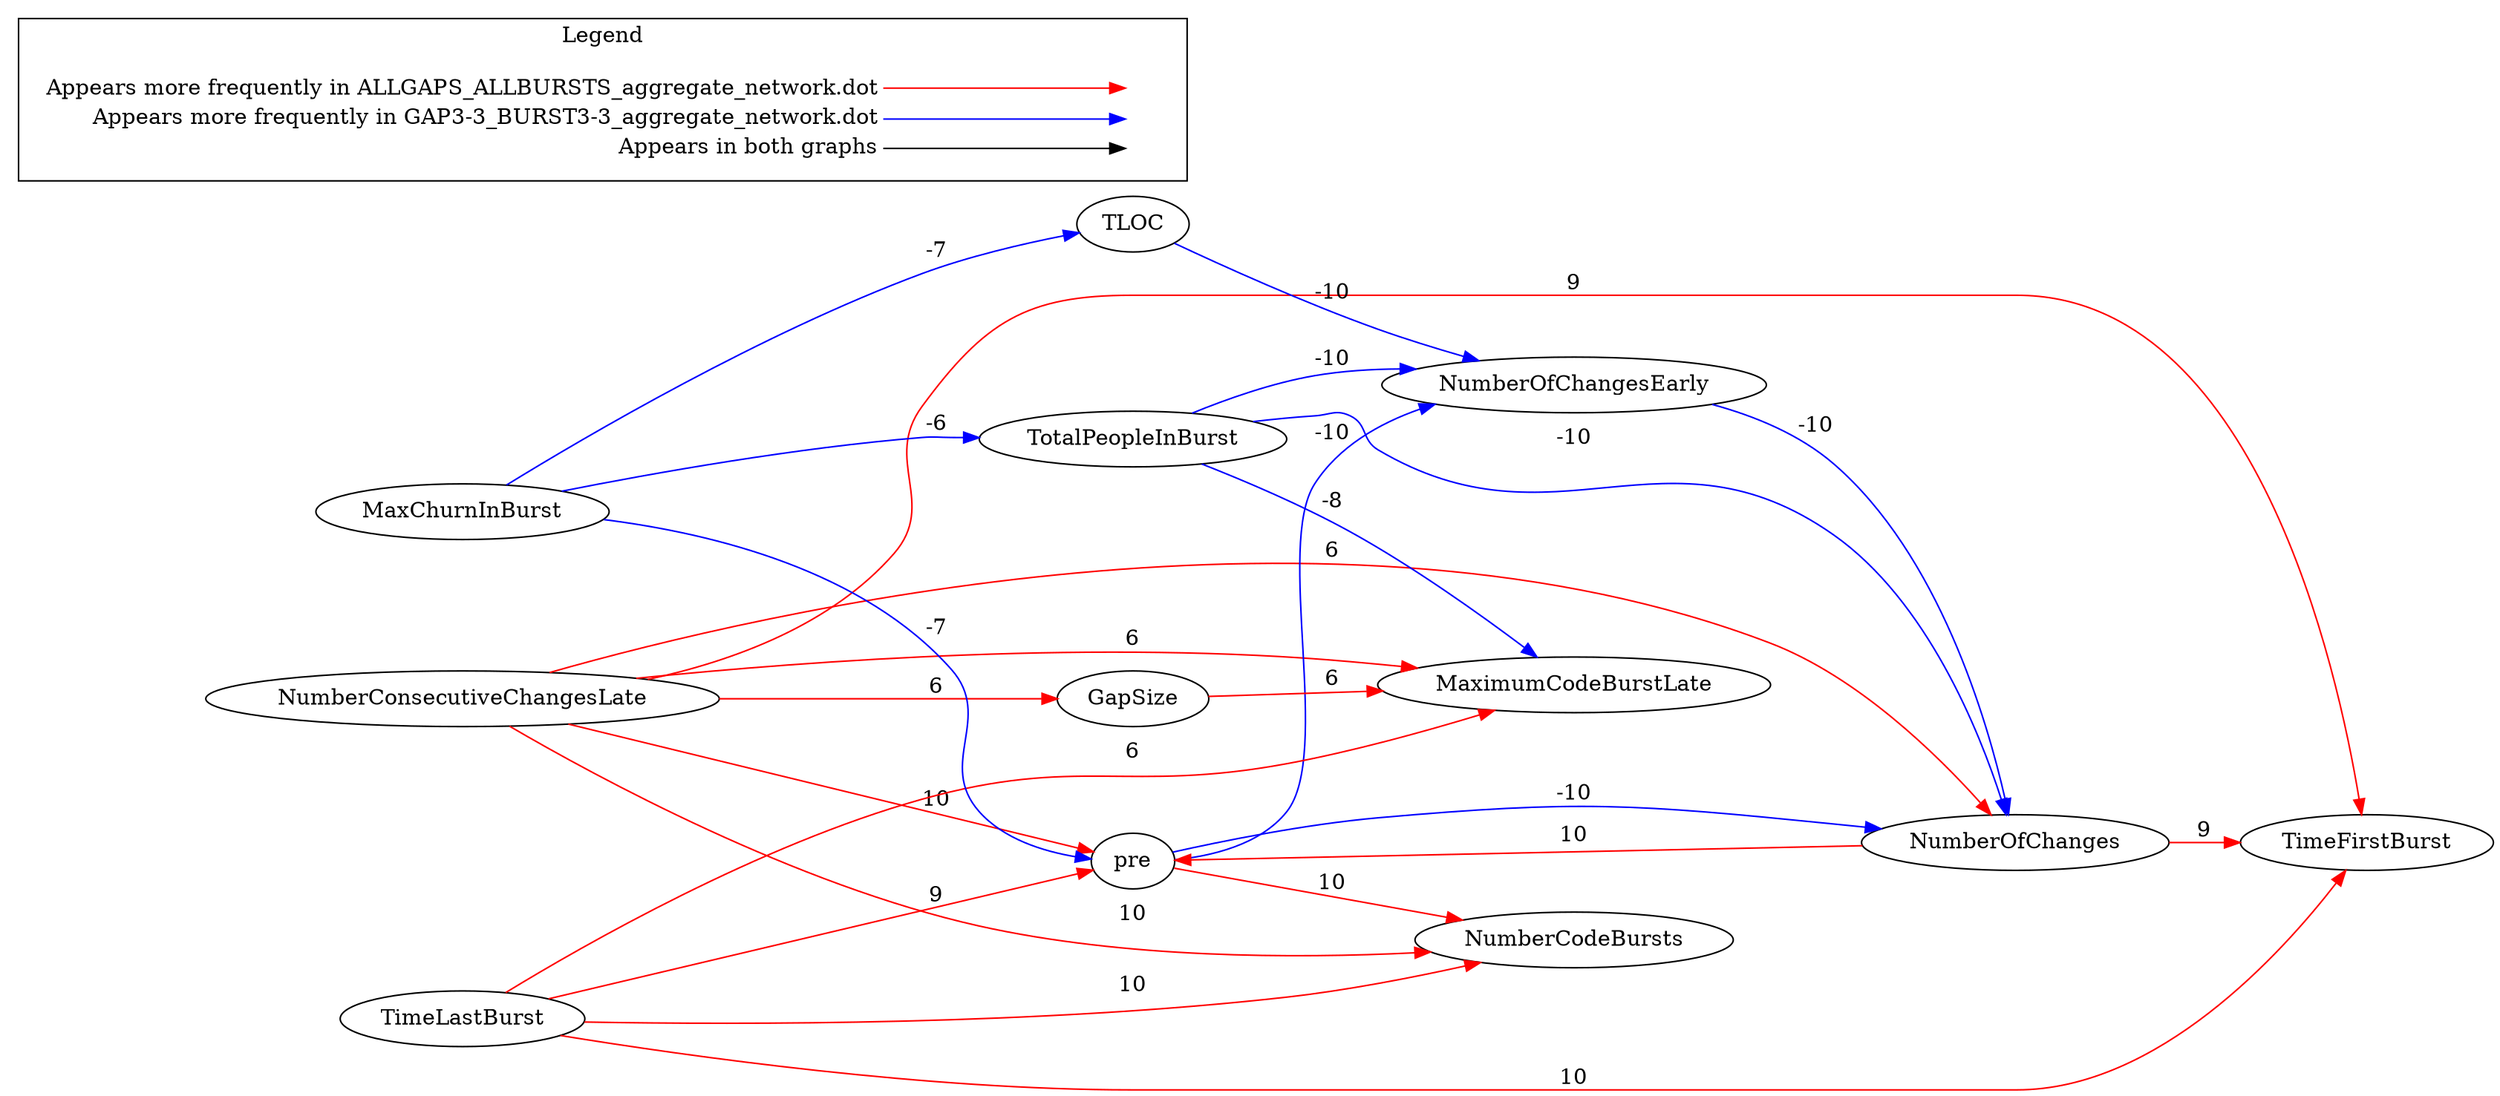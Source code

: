 digraph {
NumberConsecutiveChangesLate -> pre[label="10",weight="10", color="red"];
NumberConsecutiveChangesLate -> NumberCodeBursts[label="10",weight="10", color="red"];
pre -> NumberCodeBursts[label="10",weight="10", color="red"];
TimeLastBurst -> TimeFirstBurst[label="10",weight="10", color="red"];
TimeLastBurst -> NumberCodeBursts[label="10",weight="10", color="red"];
NumberOfChanges -> pre[label="10",weight="10", color="red"];
NumberConsecutiveChangesLate -> TimeFirstBurst[label="9",weight="9", color="red"];
TimeLastBurst -> pre[label="9",weight="9", color="red"];
NumberOfChanges -> TimeFirstBurst[label="9",weight="9", color="red"];
NumberConsecutiveChangesLate -> MaximumCodeBurstLate[label="6",weight="6", color="red"];
GapSize -> MaximumCodeBurstLate[label="6",weight="6", color="red"];
TimeLastBurst -> MaximumCodeBurstLate[label="6",weight="6", color="red"];
NumberConsecutiveChangesLate -> GapSize[label="6",weight="6", color="red"];
NumberConsecutiveChangesLate -> NumberOfChanges[label="6",weight="6", color="red"];
MaxChurnInBurst -> TotalPeopleInBurst[label="-6",weight="-6", color="blue"];
MaxChurnInBurst -> TLOC[label="-7",weight="-7", color="blue"];
MaxChurnInBurst -> pre[label="-7",weight="-7", color="blue"];
TotalPeopleInBurst -> MaximumCodeBurstLate[label="-8",weight="-8", color="blue"];
NumberOfChangesEarly -> NumberOfChanges[label="-10",weight="-10", color="blue"];
TotalPeopleInBurst -> NumberOfChangesEarly[label="-10",weight="-10", color="blue"];
TotalPeopleInBurst -> NumberOfChanges[label="-10",weight="-10", color="blue"];
TLOC -> NumberOfChangesEarly[label="-10",weight="-10", color="blue"];
pre -> NumberOfChangesEarly[label="-10",weight="-10", color="blue"];
pre -> NumberOfChanges[label="-10",weight="-10", color="blue"];

  rankdir=LR
  node [shape=plaintext]
  subgraph cluster_01 { 
    label = "Legend";
    key [label=<<table border="0" cellpadding="2" cellspacing="0" cellborder="0">
      <tr><td align="right" port="i1">Appears more frequently in ALLGAPS_ALLBURSTS_aggregate_network.dot</td></tr>
      <tr><td align="right" port="i2">Appears more frequently in GAP3-3_BURST3-3_aggregate_network.dot</td></tr>
      <tr><td align="right" port="i3">Appears in both graphs</td></tr>
      </table>>]
    key2 [label=<<table border="0" cellpadding="2" cellspacing="0" cellborder="0">
      <tr><td port="i1">&nbsp;</td></tr>
      <tr><td port="i2">&nbsp;</td></tr>
      <tr><td port="i3">&nbsp;</td></tr>
      </table>>]
    key:i1:e -> key2:i1:w [color=red]
    key:i2:e -> key2:i2:w [color=blue]
    key:i3:e -> key2:i3:w [color=black]
  }
}